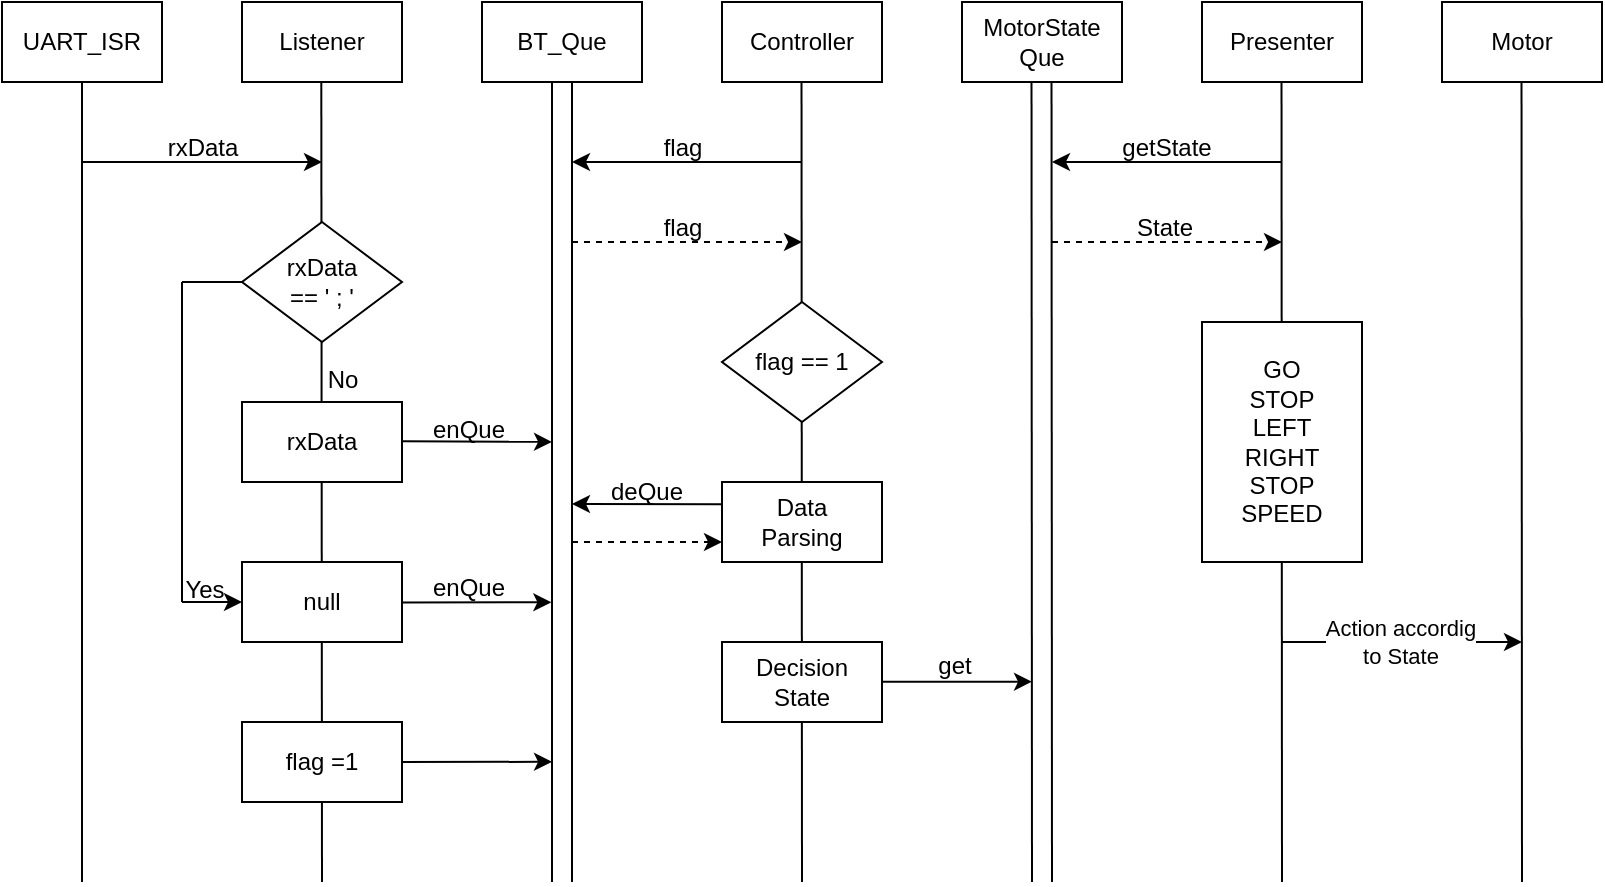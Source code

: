 <mxfile version="24.3.1" type="github">
  <diagram name="페이지-1" id="tMCuermkTltlA0dCU0Pv">
    <mxGraphModel dx="935" dy="914" grid="1" gridSize="10" guides="1" tooltips="1" connect="1" arrows="1" fold="1" page="1" pageScale="1" pageWidth="827" pageHeight="1169" math="0" shadow="0">
      <root>
        <mxCell id="0" />
        <mxCell id="1" parent="0" />
        <mxCell id="LM64o3_CBgHSoASdsKTy-1" value="UART_ISR" style="rounded=0;whiteSpace=wrap;html=1;" vertex="1" parent="1">
          <mxGeometry x="40" y="40" width="80" height="40" as="geometry" />
        </mxCell>
        <mxCell id="LM64o3_CBgHSoASdsKTy-2" value="Listener" style="rounded=0;whiteSpace=wrap;html=1;" vertex="1" parent="1">
          <mxGeometry x="160" y="40" width="80" height="40" as="geometry" />
        </mxCell>
        <mxCell id="LM64o3_CBgHSoASdsKTy-3" value="BT_Que" style="rounded=0;whiteSpace=wrap;html=1;" vertex="1" parent="1">
          <mxGeometry x="280" y="40" width="80" height="40" as="geometry" />
        </mxCell>
        <mxCell id="LM64o3_CBgHSoASdsKTy-4" value="Controller" style="rounded=0;whiteSpace=wrap;html=1;" vertex="1" parent="1">
          <mxGeometry x="400" y="40" width="80" height="40" as="geometry" />
        </mxCell>
        <mxCell id="LM64o3_CBgHSoASdsKTy-5" value="MotorState&lt;br&gt;Que" style="rounded=0;whiteSpace=wrap;html=1;" vertex="1" parent="1">
          <mxGeometry x="520" y="40" width="80" height="40" as="geometry" />
        </mxCell>
        <mxCell id="LM64o3_CBgHSoASdsKTy-6" value="Presenter" style="rounded=0;whiteSpace=wrap;html=1;" vertex="1" parent="1">
          <mxGeometry x="640" y="40" width="80" height="40" as="geometry" />
        </mxCell>
        <mxCell id="LM64o3_CBgHSoASdsKTy-7" value="Motor" style="rounded=0;whiteSpace=wrap;html=1;" vertex="1" parent="1">
          <mxGeometry x="760" y="40" width="80" height="40" as="geometry" />
        </mxCell>
        <mxCell id="LM64o3_CBgHSoASdsKTy-8" value="" style="endArrow=none;html=1;rounded=0;entryX=0.5;entryY=1;entryDx=0;entryDy=0;" edge="1" parent="1" target="LM64o3_CBgHSoASdsKTy-1">
          <mxGeometry width="50" height="50" relative="1" as="geometry">
            <mxPoint x="80" y="480" as="sourcePoint" />
            <mxPoint x="100" y="100" as="targetPoint" />
          </mxGeometry>
        </mxCell>
        <mxCell id="LM64o3_CBgHSoASdsKTy-9" value="" style="endArrow=none;html=1;rounded=0;entryX=0.5;entryY=1;entryDx=0;entryDy=0;" edge="1" parent="1">
          <mxGeometry width="50" height="50" relative="1" as="geometry">
            <mxPoint x="315" y="480" as="sourcePoint" />
            <mxPoint x="315" y="80" as="targetPoint" />
          </mxGeometry>
        </mxCell>
        <mxCell id="LM64o3_CBgHSoASdsKTy-10" value="" style="endArrow=none;html=1;rounded=0;entryX=0.5;entryY=1;entryDx=0;entryDy=0;" edge="1" parent="1">
          <mxGeometry width="50" height="50" relative="1" as="geometry">
            <mxPoint x="200" y="480" as="sourcePoint" />
            <mxPoint x="199.66" y="80" as="targetPoint" />
          </mxGeometry>
        </mxCell>
        <mxCell id="LM64o3_CBgHSoASdsKTy-11" value="" style="endArrow=none;html=1;rounded=0;entryX=0.5;entryY=1;entryDx=0;entryDy=0;" edge="1" parent="1">
          <mxGeometry width="50" height="50" relative="1" as="geometry">
            <mxPoint x="325" y="480" as="sourcePoint" />
            <mxPoint x="325" y="80" as="targetPoint" />
          </mxGeometry>
        </mxCell>
        <mxCell id="LM64o3_CBgHSoASdsKTy-12" value="" style="endArrow=none;html=1;rounded=0;entryX=0.5;entryY=1;entryDx=0;entryDy=0;" edge="1" parent="1">
          <mxGeometry width="50" height="50" relative="1" as="geometry">
            <mxPoint x="440" y="480" as="sourcePoint" />
            <mxPoint x="439.76" y="80" as="targetPoint" />
          </mxGeometry>
        </mxCell>
        <mxCell id="LM64o3_CBgHSoASdsKTy-13" value="" style="endArrow=none;html=1;rounded=0;entryX=0.5;entryY=1;entryDx=0;entryDy=0;" edge="1" parent="1">
          <mxGeometry width="50" height="50" relative="1" as="geometry">
            <mxPoint x="565" y="480" as="sourcePoint" />
            <mxPoint x="564.76" y="80" as="targetPoint" />
          </mxGeometry>
        </mxCell>
        <mxCell id="LM64o3_CBgHSoASdsKTy-14" value="" style="endArrow=none;html=1;rounded=0;entryX=0.5;entryY=1;entryDx=0;entryDy=0;" edge="1" parent="1">
          <mxGeometry width="50" height="50" relative="1" as="geometry">
            <mxPoint x="555" y="480" as="sourcePoint" />
            <mxPoint x="554.76" y="80" as="targetPoint" />
          </mxGeometry>
        </mxCell>
        <mxCell id="LM64o3_CBgHSoASdsKTy-15" value="" style="endArrow=none;html=1;rounded=0;entryX=0.5;entryY=1;entryDx=0;entryDy=0;" edge="1" parent="1">
          <mxGeometry width="50" height="50" relative="1" as="geometry">
            <mxPoint x="680" y="480" as="sourcePoint" />
            <mxPoint x="679.76" y="80" as="targetPoint" />
          </mxGeometry>
        </mxCell>
        <mxCell id="LM64o3_CBgHSoASdsKTy-16" value="" style="endArrow=none;html=1;rounded=0;entryX=0.5;entryY=1;entryDx=0;entryDy=0;" edge="1" parent="1">
          <mxGeometry width="50" height="50" relative="1" as="geometry">
            <mxPoint x="800" y="480" as="sourcePoint" />
            <mxPoint x="799.76" y="80" as="targetPoint" />
          </mxGeometry>
        </mxCell>
        <mxCell id="LM64o3_CBgHSoASdsKTy-18" value="" style="endArrow=classic;html=1;rounded=0;" edge="1" parent="1">
          <mxGeometry width="50" height="50" relative="1" as="geometry">
            <mxPoint x="80" y="120" as="sourcePoint" />
            <mxPoint x="200" y="120" as="targetPoint" />
          </mxGeometry>
        </mxCell>
        <mxCell id="LM64o3_CBgHSoASdsKTy-19" value="rxData&lt;div&gt;== &#39; ; &#39;&lt;/div&gt;" style="rhombus;whiteSpace=wrap;html=1;" vertex="1" parent="1">
          <mxGeometry x="160" y="150" width="80" height="60" as="geometry" />
        </mxCell>
        <mxCell id="LM64o3_CBgHSoASdsKTy-20" value="rxData" style="rounded=0;whiteSpace=wrap;html=1;" vertex="1" parent="1">
          <mxGeometry x="160" y="240" width="80" height="40" as="geometry" />
        </mxCell>
        <mxCell id="LM64o3_CBgHSoASdsKTy-21" value="null" style="rounded=0;whiteSpace=wrap;html=1;" vertex="1" parent="1">
          <mxGeometry x="160" y="320" width="80" height="40" as="geometry" />
        </mxCell>
        <mxCell id="LM64o3_CBgHSoASdsKTy-22" value="flag =1" style="rounded=0;whiteSpace=wrap;html=1;" vertex="1" parent="1">
          <mxGeometry x="160" y="400" width="80" height="40" as="geometry" />
        </mxCell>
        <mxCell id="LM64o3_CBgHSoASdsKTy-23" value="" style="endArrow=classic;html=1;rounded=0;" edge="1" parent="1">
          <mxGeometry width="50" height="50" relative="1" as="geometry">
            <mxPoint x="130" y="340" as="sourcePoint" />
            <mxPoint x="160" y="340" as="targetPoint" />
          </mxGeometry>
        </mxCell>
        <mxCell id="LM64o3_CBgHSoASdsKTy-24" value="" style="endArrow=none;html=1;rounded=0;" edge="1" parent="1">
          <mxGeometry width="50" height="50" relative="1" as="geometry">
            <mxPoint x="130" y="340" as="sourcePoint" />
            <mxPoint x="130" y="180" as="targetPoint" />
          </mxGeometry>
        </mxCell>
        <mxCell id="LM64o3_CBgHSoASdsKTy-25" value="" style="endArrow=none;html=1;rounded=0;entryX=0;entryY=0.5;entryDx=0;entryDy=0;" edge="1" parent="1" target="LM64o3_CBgHSoASdsKTy-19">
          <mxGeometry width="50" height="50" relative="1" as="geometry">
            <mxPoint x="130" y="180" as="sourcePoint" />
            <mxPoint x="210" y="210" as="targetPoint" />
          </mxGeometry>
        </mxCell>
        <mxCell id="LM64o3_CBgHSoASdsKTy-27" value="" style="endArrow=classic;html=1;rounded=0;exitX=1.004;exitY=0.491;exitDx=0;exitDy=0;exitPerimeter=0;" edge="1" parent="1" source="LM64o3_CBgHSoASdsKTy-20">
          <mxGeometry width="50" height="50" relative="1" as="geometry">
            <mxPoint x="245" y="259.94" as="sourcePoint" />
            <mxPoint x="315" y="259.94" as="targetPoint" />
          </mxGeometry>
        </mxCell>
        <mxCell id="LM64o3_CBgHSoASdsKTy-28" value="" style="endArrow=classic;html=1;rounded=0;exitX=1.004;exitY=0.491;exitDx=0;exitDy=0;exitPerimeter=0;" edge="1" parent="1">
          <mxGeometry width="50" height="50" relative="1" as="geometry">
            <mxPoint x="239.68" y="340.21" as="sourcePoint" />
            <mxPoint x="314.68" y="340.15" as="targetPoint" />
          </mxGeometry>
        </mxCell>
        <mxCell id="LM64o3_CBgHSoASdsKTy-29" value="" style="endArrow=classic;html=1;rounded=0;exitX=1.004;exitY=0.491;exitDx=0;exitDy=0;exitPerimeter=0;" edge="1" parent="1">
          <mxGeometry width="50" height="50" relative="1" as="geometry">
            <mxPoint x="240" y="419.98" as="sourcePoint" />
            <mxPoint x="315" y="419.92" as="targetPoint" />
          </mxGeometry>
        </mxCell>
        <mxCell id="LM64o3_CBgHSoASdsKTy-30" value="" style="endArrow=classic;html=1;rounded=0;" edge="1" parent="1">
          <mxGeometry width="50" height="50" relative="1" as="geometry">
            <mxPoint x="440" y="120" as="sourcePoint" />
            <mxPoint x="325" y="120" as="targetPoint" />
          </mxGeometry>
        </mxCell>
        <mxCell id="LM64o3_CBgHSoASdsKTy-31" value="" style="endArrow=classic;html=1;rounded=0;dashed=1;" edge="1" parent="1">
          <mxGeometry width="50" height="50" relative="1" as="geometry">
            <mxPoint x="325" y="160" as="sourcePoint" />
            <mxPoint x="440" y="160" as="targetPoint" />
          </mxGeometry>
        </mxCell>
        <mxCell id="LM64o3_CBgHSoASdsKTy-33" value="flag == 1" style="rhombus;whiteSpace=wrap;html=1;" vertex="1" parent="1">
          <mxGeometry x="400" y="190" width="80" height="60" as="geometry" />
        </mxCell>
        <mxCell id="LM64o3_CBgHSoASdsKTy-34" value="Data&lt;br&gt;Parsing" style="rounded=0;whiteSpace=wrap;html=1;" vertex="1" parent="1">
          <mxGeometry x="400" y="280" width="80" height="40" as="geometry" />
        </mxCell>
        <mxCell id="LM64o3_CBgHSoASdsKTy-35" value="Decision&lt;br&gt;State" style="rounded=0;whiteSpace=wrap;html=1;" vertex="1" parent="1">
          <mxGeometry x="400" y="360" width="80" height="40" as="geometry" />
        </mxCell>
        <mxCell id="LM64o3_CBgHSoASdsKTy-36" value="" style="endArrow=classic;html=1;rounded=0;exitX=0;exitY=0.277;exitDx=0;exitDy=0;exitPerimeter=0;" edge="1" parent="1" source="LM64o3_CBgHSoASdsKTy-34">
          <mxGeometry width="50" height="50" relative="1" as="geometry">
            <mxPoint x="395" y="291" as="sourcePoint" />
            <mxPoint x="325" y="291" as="targetPoint" />
            <Array as="points">
              <mxPoint x="325" y="291" />
            </Array>
          </mxGeometry>
        </mxCell>
        <mxCell id="LM64o3_CBgHSoASdsKTy-40" value="" style="endArrow=classic;html=1;rounded=0;entryX=0;entryY=0.75;entryDx=0;entryDy=0;dashed=1;" edge="1" parent="1" target="LM64o3_CBgHSoASdsKTy-34">
          <mxGeometry width="50" height="50" relative="1" as="geometry">
            <mxPoint x="325" y="310" as="sourcePoint" />
            <mxPoint x="395.0" y="310" as="targetPoint" />
          </mxGeometry>
        </mxCell>
        <mxCell id="LM64o3_CBgHSoASdsKTy-41" value="" style="endArrow=classic;html=1;rounded=0;exitX=1.004;exitY=0.491;exitDx=0;exitDy=0;exitPerimeter=0;" edge="1" parent="1">
          <mxGeometry width="50" height="50" relative="1" as="geometry">
            <mxPoint x="480" y="379.92" as="sourcePoint" />
            <mxPoint x="555" y="379.86" as="targetPoint" />
          </mxGeometry>
        </mxCell>
        <mxCell id="LM64o3_CBgHSoASdsKTy-42" value="" style="endArrow=classic;html=1;rounded=0;" edge="1" parent="1">
          <mxGeometry width="50" height="50" relative="1" as="geometry">
            <mxPoint x="680" y="120" as="sourcePoint" />
            <mxPoint x="565" y="120" as="targetPoint" />
            <Array as="points">
              <mxPoint x="565" y="120" />
            </Array>
          </mxGeometry>
        </mxCell>
        <mxCell id="LM64o3_CBgHSoASdsKTy-43" value="" style="endArrow=classic;html=1;rounded=0;dashed=1;" edge="1" parent="1">
          <mxGeometry width="50" height="50" relative="1" as="geometry">
            <mxPoint x="565" y="160" as="sourcePoint" />
            <mxPoint x="680" y="160" as="targetPoint" />
          </mxGeometry>
        </mxCell>
        <mxCell id="LM64o3_CBgHSoASdsKTy-44" value="GO&lt;div&gt;STOP&lt;/div&gt;&lt;div&gt;LEFT&lt;br&gt;RIGHT&lt;br&gt;STOP&lt;br&gt;SPEED&lt;br&gt;&lt;/div&gt;" style="rounded=0;whiteSpace=wrap;html=1;" vertex="1" parent="1">
          <mxGeometry x="640" y="200" width="80" height="120" as="geometry" />
        </mxCell>
        <mxCell id="LM64o3_CBgHSoASdsKTy-45" value="" style="endArrow=classic;html=1;rounded=0;" edge="1" parent="1">
          <mxGeometry width="50" height="50" relative="1" as="geometry">
            <mxPoint x="680" y="360" as="sourcePoint" />
            <mxPoint x="800" y="360" as="targetPoint" />
          </mxGeometry>
        </mxCell>
        <mxCell id="LM64o3_CBgHSoASdsKTy-59" value="Action accordig&lt;div&gt;to State&lt;/div&gt;" style="edgeLabel;html=1;align=center;verticalAlign=middle;resizable=0;points=[];" vertex="1" connectable="0" parent="LM64o3_CBgHSoASdsKTy-45">
          <mxGeometry x="-0.19" y="1" relative="1" as="geometry">
            <mxPoint x="10" y="1" as="offset" />
          </mxGeometry>
        </mxCell>
        <mxCell id="LM64o3_CBgHSoASdsKTy-46" value="rxData" style="text;html=1;align=center;verticalAlign=middle;resizable=0;points=[];autosize=1;strokeColor=none;fillColor=none;" vertex="1" parent="1">
          <mxGeometry x="110" y="98" width="60" height="30" as="geometry" />
        </mxCell>
        <mxCell id="LM64o3_CBgHSoASdsKTy-48" value="flag" style="text;html=1;align=center;verticalAlign=middle;resizable=0;points=[];autosize=1;strokeColor=none;fillColor=none;" vertex="1" parent="1">
          <mxGeometry x="360" y="98" width="40" height="30" as="geometry" />
        </mxCell>
        <mxCell id="LM64o3_CBgHSoASdsKTy-49" value="flag" style="text;html=1;align=center;verticalAlign=middle;resizable=0;points=[];autosize=1;strokeColor=none;fillColor=none;" vertex="1" parent="1">
          <mxGeometry x="360" y="138" width="40" height="30" as="geometry" />
        </mxCell>
        <mxCell id="LM64o3_CBgHSoASdsKTy-50" value="deQue" style="text;html=1;align=center;verticalAlign=middle;resizable=0;points=[];autosize=1;strokeColor=none;fillColor=none;" vertex="1" parent="1">
          <mxGeometry x="332" y="270" width="60" height="30" as="geometry" />
        </mxCell>
        <mxCell id="LM64o3_CBgHSoASdsKTy-51" value="get" style="text;html=1;align=center;verticalAlign=middle;resizable=0;points=[];autosize=1;strokeColor=none;fillColor=none;" vertex="1" parent="1">
          <mxGeometry x="496" y="357" width="40" height="30" as="geometry" />
        </mxCell>
        <mxCell id="LM64o3_CBgHSoASdsKTy-53" value="enQue" style="text;html=1;align=center;verticalAlign=middle;resizable=0;points=[];autosize=1;strokeColor=none;fillColor=none;" vertex="1" parent="1">
          <mxGeometry x="243" y="239" width="60" height="30" as="geometry" />
        </mxCell>
        <mxCell id="LM64o3_CBgHSoASdsKTy-54" value="enQue" style="text;html=1;align=center;verticalAlign=middle;resizable=0;points=[];autosize=1;strokeColor=none;fillColor=none;" vertex="1" parent="1">
          <mxGeometry x="243" y="318" width="60" height="30" as="geometry" />
        </mxCell>
        <mxCell id="LM64o3_CBgHSoASdsKTy-55" value="Yes" style="text;html=1;align=center;verticalAlign=middle;resizable=0;points=[];autosize=1;strokeColor=none;fillColor=none;" vertex="1" parent="1">
          <mxGeometry x="121" y="319" width="40" height="30" as="geometry" />
        </mxCell>
        <mxCell id="LM64o3_CBgHSoASdsKTy-56" value="No" style="text;html=1;align=center;verticalAlign=middle;resizable=0;points=[];autosize=1;strokeColor=none;fillColor=none;" vertex="1" parent="1">
          <mxGeometry x="190" y="214" width="40" height="30" as="geometry" />
        </mxCell>
        <mxCell id="LM64o3_CBgHSoASdsKTy-57" value="getState" style="text;html=1;align=center;verticalAlign=middle;resizable=0;points=[];autosize=1;strokeColor=none;fillColor=none;" vertex="1" parent="1">
          <mxGeometry x="587" y="98" width="70" height="30" as="geometry" />
        </mxCell>
        <mxCell id="LM64o3_CBgHSoASdsKTy-58" value="State" style="text;html=1;align=center;verticalAlign=middle;resizable=0;points=[];autosize=1;strokeColor=none;fillColor=none;" vertex="1" parent="1">
          <mxGeometry x="596" y="138" width="50" height="30" as="geometry" />
        </mxCell>
      </root>
    </mxGraphModel>
  </diagram>
</mxfile>
